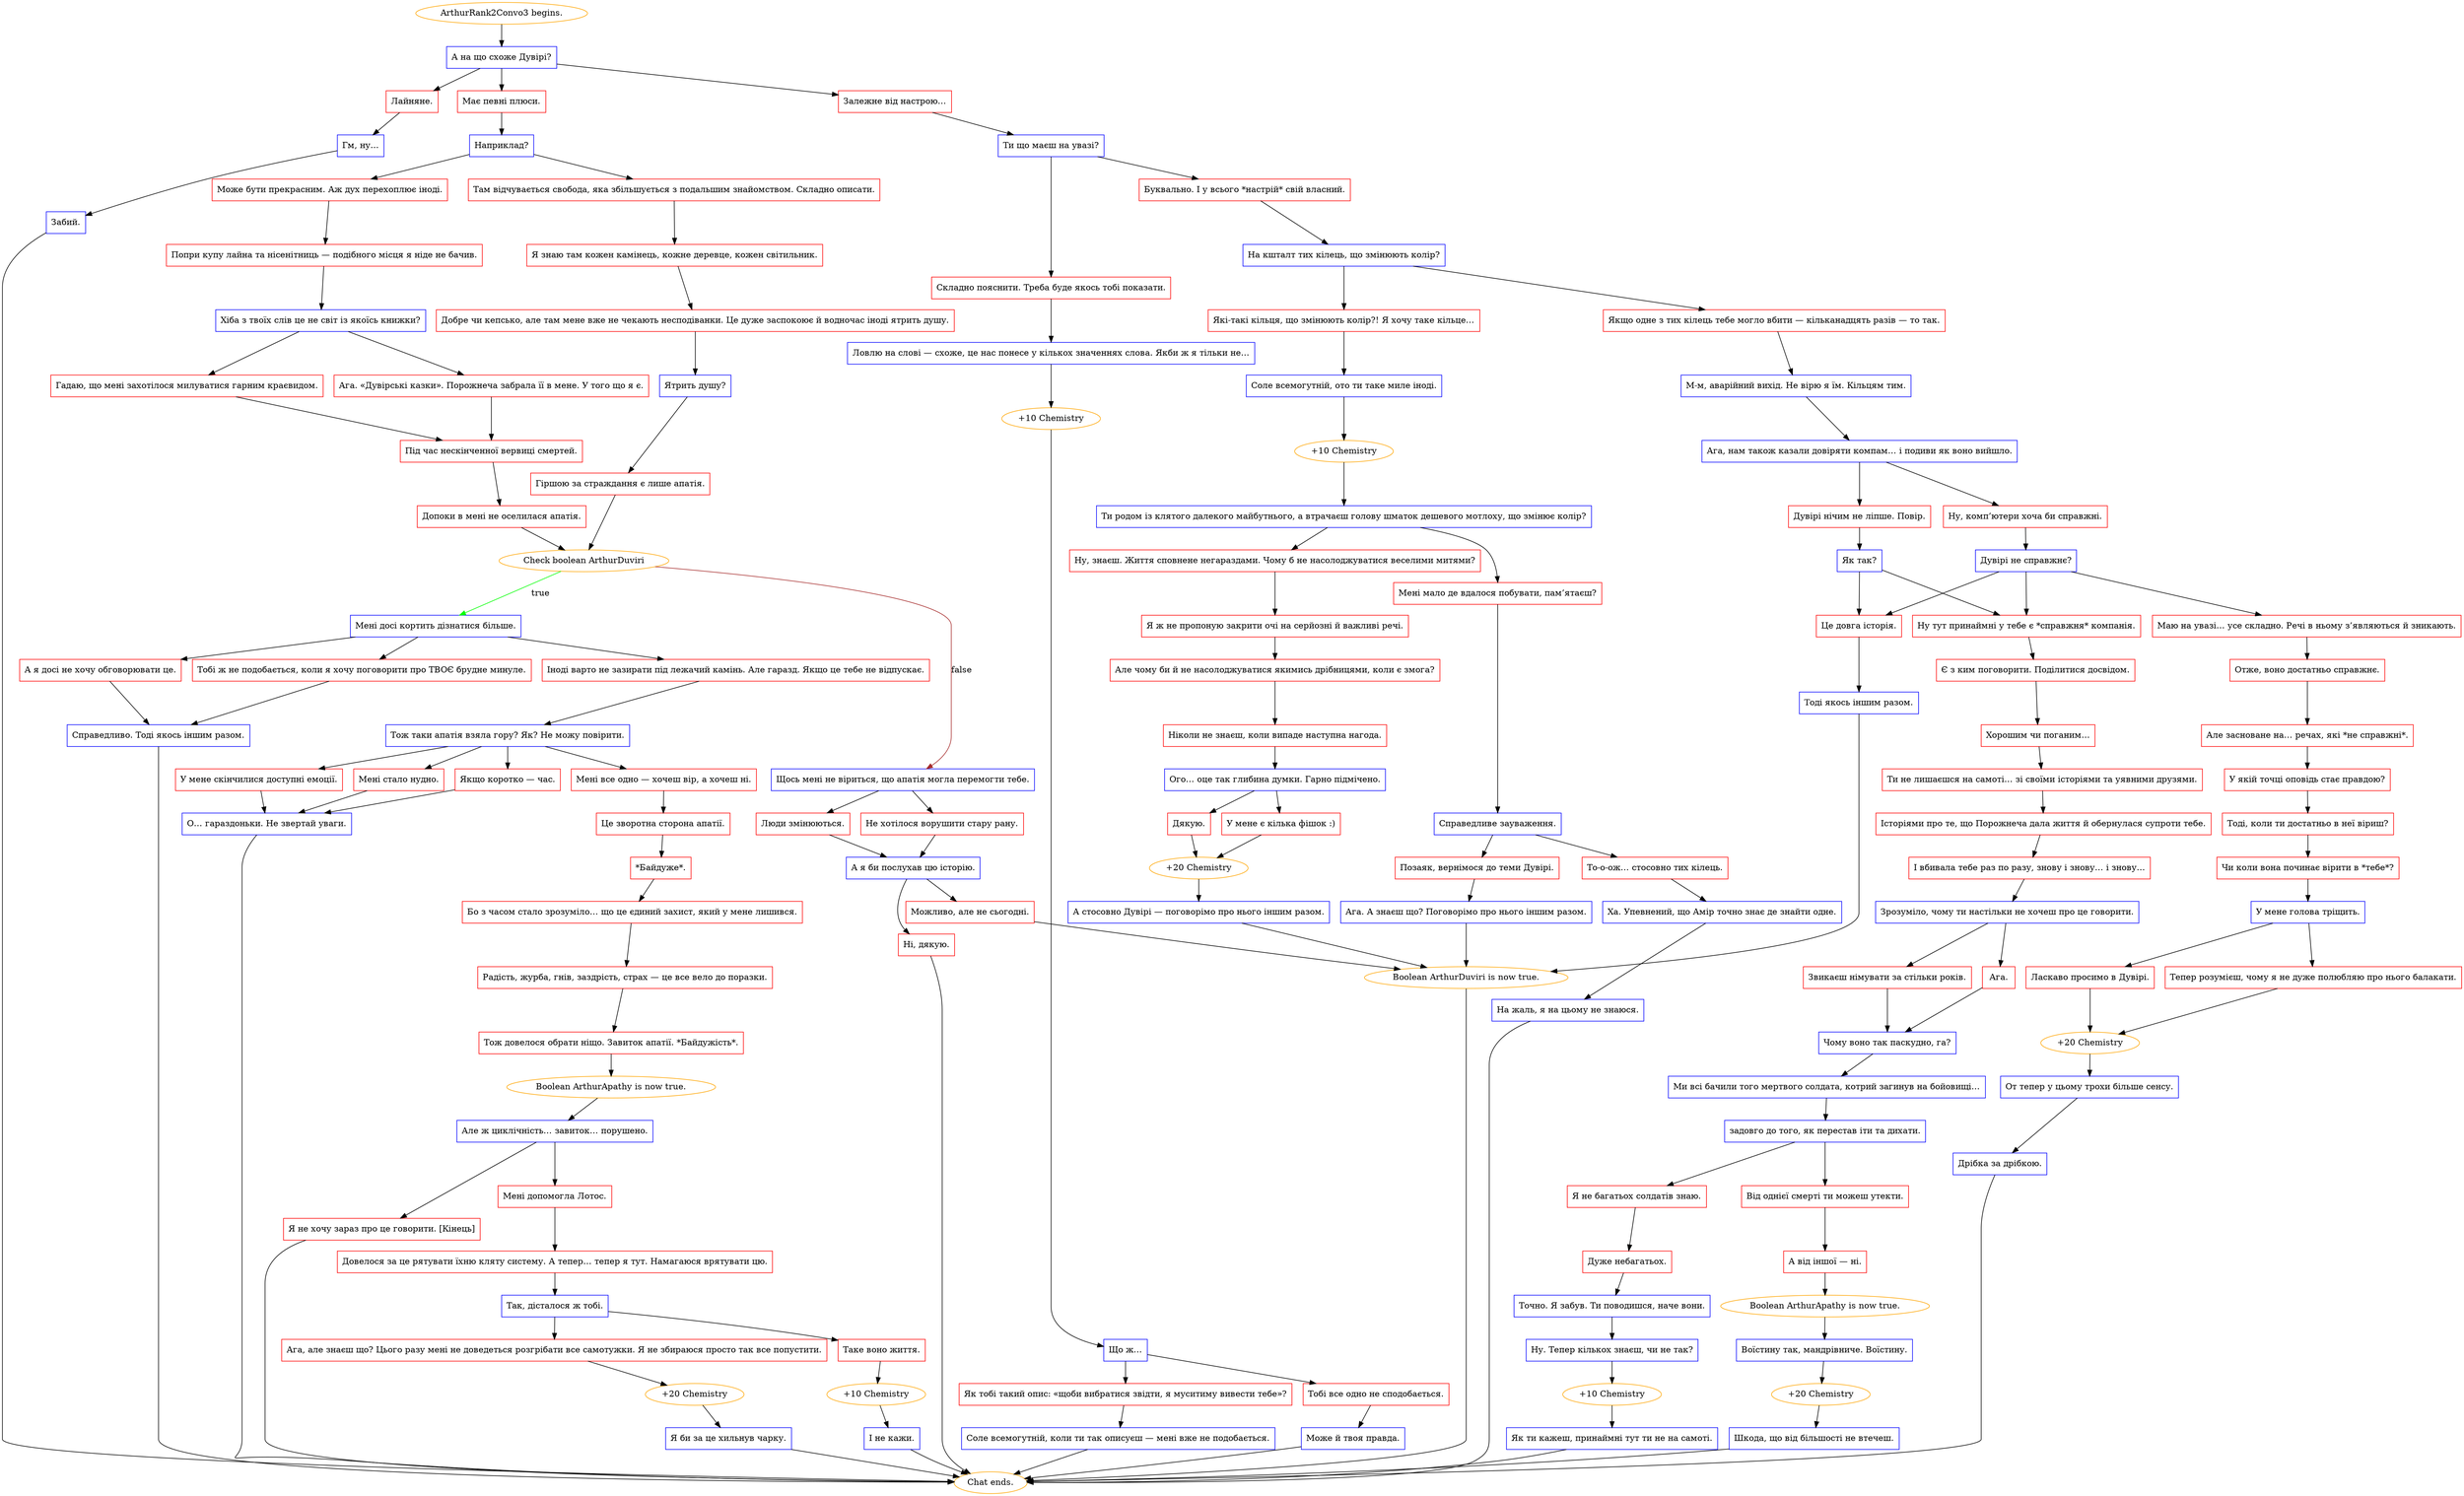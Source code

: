 digraph {
	"ArthurRank2Convo3 begins." [color=orange];
		"ArthurRank2Convo3 begins." -> j439856216;
	j439856216 [label="А на що схоже Дувірі?",shape=box,color=blue];
		j439856216 -> j3777046126;
		j439856216 -> j3741253250;
		j439856216 -> j3648614364;
	j3777046126 [label="Має певні плюси.",shape=box,color=red];
		j3777046126 -> j1982837843;
	j3741253250 [label="Залежне від настрою…",shape=box,color=red];
		j3741253250 -> j2519249443;
	j3648614364 [label="Лайняне.",shape=box,color=red];
		j3648614364 -> j1880134503;
	j1982837843 [label="Наприклад?",shape=box,color=blue];
		j1982837843 -> j1930687176;
		j1982837843 -> j739773142;
	j2519249443 [label="Ти що маєш на увазі?",shape=box,color=blue];
		j2519249443 -> j3571017616;
		j2519249443 -> j2858904254;
	j1880134503 [label="Гм, ну…",shape=box,color=blue];
		j1880134503 -> j1984113482;
	j1930687176 [label="Може бути прекрасним. Аж дух перехоплює іноді.",shape=box,color=red];
		j1930687176 -> j1928725189;
	j739773142 [label="Там відчувається свобода, яка збільшується з подальшим знайомством. Складно описати.",shape=box,color=red];
		j739773142 -> j1190761288;
	j3571017616 [label="Буквально. І у всього *настрій* свій власний.",shape=box,color=red];
		j3571017616 -> j3104552235;
	j2858904254 [label="Складно пояснити. Треба буде якось тобі показати.",shape=box,color=red];
		j2858904254 -> j649382093;
	j1984113482 [label="Забий.",shape=box,color=blue];
		j1984113482 -> "Chat ends.";
	j1928725189 [label="Попри купу лайна та нісенітниць — подібного місця я ніде не бачив.",shape=box,color=red];
		j1928725189 -> j4006223256;
	j1190761288 [label="Я знаю там кожен камінець, кожне деревце, кожен світильник.",shape=box,color=red];
		j1190761288 -> j2617789828;
	j3104552235 [label="На кшталт тих кілець, що змінюють колір?",shape=box,color=blue];
		j3104552235 -> j4197721186;
		j3104552235 -> j31531142;
	j649382093 [label="Ловлю на слові — схоже, це нас понесе у кількох значеннях слова. Якби ж я тільки не…",shape=box,color=blue];
		j649382093 -> j1551304643;
	"Chat ends." [color=orange];
	j4006223256 [label="Хіба з твоїх слів це не світ із якоїсь книжки?",shape=box,color=blue];
		j4006223256 -> j3940095569;
		j4006223256 -> j1950142922;
	j2617789828 [label="Добре чи кепсько, але там мене вже не чекають несподіванки. Це дуже заспокоює й водночас іноді ятрить душу.",shape=box,color=red];
		j2617789828 -> j1689913689;
	j4197721186 [label="Якщо одне з тих кілець тебе могло вбити — кільканадцять разів — то так.",shape=box,color=red];
		j4197721186 -> j1153016286;
	j31531142 [label="Які-такі кільця, що змінюють колір?! Я хочу таке кільце…",shape=box,color=red];
		j31531142 -> j1278250011;
	j1551304643 [label="+10 Chemistry",color=orange];
		j1551304643 -> j2413858671;
	j3940095569 [label="Ага. «Дувірські казки». Порожнеча забрала її в мене. У того що я є.",shape=box,color=red];
		j3940095569 -> j3190294402;
	j1950142922 [label="Гадаю, що мені захотілося милуватися гарним краєвидом.",shape=box,color=red];
		j1950142922 -> j3190294402;
	j1689913689 [label="Ятрить душу?",shape=box,color=blue];
		j1689913689 -> j3127105756;
	j1153016286 [label="М-м, аварійний вихід. Не вірю я їм. Кільцям тим.",shape=box,color=blue];
		j1153016286 -> j3975524184;
	j1278250011 [label="Соле всемогутній, ото ти таке миле іноді.",shape=box,color=blue];
		j1278250011 -> j2424790002;
	j2413858671 [label="Що ж…",shape=box,color=blue];
		j2413858671 -> j1774251383;
		j2413858671 -> j1277179882;
	j3190294402 [label="Під час нескінченної вервиці смертей.",shape=box,color=red];
		j3190294402 -> j294743015;
	j3127105756 [label="Гіршою за страждання є лише апатія.",shape=box,color=red];
		j3127105756 -> j3977220178;
	j3975524184 [label="Ага, нам також казали довіряти компам… і подиви як воно вийшло.",shape=box,color=blue];
		j3975524184 -> j479034272;
		j3975524184 -> j2535208003;
	j2424790002 [label="+10 Chemistry",color=orange];
		j2424790002 -> j3835553248;
	j1774251383 [label="Тобі все одно не сподобається.",shape=box,color=red];
		j1774251383 -> j1435454894;
	j1277179882 [label="Як тобі такий опис: «щоби вибратися звідти, я муситиму вивести тебе»?",shape=box,color=red];
		j1277179882 -> j1908196356;
	j294743015 [label="Допоки в мені не оселилася апатія.",shape=box,color=red];
		j294743015 -> j3977220178;
	j3977220178 [label="Check boolean ArthurDuviri",color=orange];
		j3977220178 -> j758338042 [label=true,color=green];
		j3977220178 -> j1743420624 [label=false,color=brown];
	j479034272 [label="Дувірі нічим не ліпше. Повір.",shape=box,color=red];
		j479034272 -> j761631671;
	j2535208003 [label="Ну, комп’ютери хоча би справжні.",shape=box,color=red];
		j2535208003 -> j370771241;
	j3835553248 [label="Ти родом із клятого далекого майбутнього, а втрачаєш голову шматок дешевого мотлоху, що змінює колір?",shape=box,color=blue];
		j3835553248 -> j1733932225;
		j3835553248 -> j2098880582;
	j1435454894 [label="Може й твоя правда.",shape=box,color=blue];
		j1435454894 -> "Chat ends.";
	j1908196356 [label="Соле всемогутній, коли ти так описуєш — мені вже не подобається.",shape=box,color=blue];
		j1908196356 -> "Chat ends.";
	j758338042 [label="Мені досі кортить дізнатися більше.",shape=box,color=blue];
		j758338042 -> j434532476;
		j758338042 -> j3644367663;
		j758338042 -> j923019427;
	j1743420624 [label="Щось мені не віриться, що апатія могла перемогти тебе.",shape=box,color=blue];
		j1743420624 -> j2937872070;
		j1743420624 -> j2806717858;
	j761631671 [label="Як так?",shape=box,color=blue];
		j761631671 -> j1570988619;
		j761631671 -> j272127074;
	j370771241 [label="Дувірі не справжнє?",shape=box,color=blue];
		j370771241 -> j1570988619;
		j370771241 -> j272127074;
		j370771241 -> j2453940589;
	j1733932225 [label="Ну, знаєш. Життя сповнене негараздами. Чому б не насолоджуватися веселими митями?",shape=box,color=red];
		j1733932225 -> j3284603573;
	j2098880582 [label="Мені мало де вдалося побувати, пам’ятаєш?",shape=box,color=red];
		j2098880582 -> j99381206;
	j434532476 [label="А я досі не хочу обговорювати це.",shape=box,color=red];
		j434532476 -> j1748024436;
	j3644367663 [label="Тобі ж не подобається, коли я хочу поговорити про ТВОЄ брудне минуле.",shape=box,color=red];
		j3644367663 -> j1748024436;
	j923019427 [label="Іноді варто не зазирати під лежачий камінь. Але гаразд. Якщо це тебе не відпускає.",shape=box,color=red];
		j923019427 -> j2100396710;
	j2937872070 [label="Не хотілося ворушити стару рану.",shape=box,color=red];
		j2937872070 -> j1861567374;
	j2806717858 [label="Люди змінюються.",shape=box,color=red];
		j2806717858 -> j1861567374;
	j1570988619 [label="Ну тут принаймні у тебе є *справжня* компанія.",shape=box,color=red];
		j1570988619 -> j3356467409;
	j272127074 [label="Це довга історія.",shape=box,color=red];
		j272127074 -> j1985592549;
	j2453940589 [label="Маю на увазі… усе складно. Речі в ньому з’являються й зникають.",shape=box,color=red];
		j2453940589 -> j1586845545;
	j3284603573 [label="Я ж не пропоную закрити очі на серйозні й важливі речі.",shape=box,color=red];
		j3284603573 -> j1072677916;
	j99381206 [label="Справедливе зауваження.",shape=box,color=blue];
		j99381206 -> j2188331603;
		j99381206 -> j581109673;
	j1748024436 [label="Справедливо. Тоді якось іншим разом.",shape=box,color=blue];
		j1748024436 -> "Chat ends.";
	j2100396710 [label="Тож таки апатія взяла гору? Як? Не можу повірити.",shape=box,color=blue];
		j2100396710 -> j2335644635;
		j2100396710 -> j1295873495;
		j2100396710 -> j92388584;
		j2100396710 -> j2212485569;
	j1861567374 [label="А я би послухав цю історію.",shape=box,color=blue];
		j1861567374 -> j1858875049;
		j1861567374 -> j3148412933;
	j3356467409 [label="Є з ким поговорити. Поділитися досвідом.",shape=box,color=red];
		j3356467409 -> j196280986;
	j1985592549 [label="Тоді якось іншим разом.",shape=box,color=blue];
		j1985592549 -> j1992354670;
	j1586845545 [label="Отже, воно достатньо справжнє.",shape=box,color=red];
		j1586845545 -> j1818085079;
	j1072677916 [label="Але чому би й не насолоджуватися якимись дрібницями, коли є змога?",shape=box,color=red];
		j1072677916 -> j690417230;
	j2188331603 [label="Позаяк, вернімося до теми Дувірі.",shape=box,color=red];
		j2188331603 -> j4049916074;
	j581109673 [label="То-о-ож… стосовно тих кілець.",shape=box,color=red];
		j581109673 -> j1430613777;
	j2335644635 [label="Якщо коротко — час.",shape=box,color=red];
		j2335644635 -> j4217611187;
	j1295873495 [label="Мені все одно — хочеш вір, а хочеш ні.",shape=box,color=red];
		j1295873495 -> j900983052;
	j92388584 [label="У мене скінчилися доступні емоції.",shape=box,color=red];
		j92388584 -> j4217611187;
	j2212485569 [label="Мені стало нудно.",shape=box,color=red];
		j2212485569 -> j4217611187;
	j1858875049 [label="Можливо, але не сьогодні.",shape=box,color=red];
		j1858875049 -> j1992354670;
	j3148412933 [label="Ні, дякую.",shape=box,color=red];
		j3148412933 -> "Chat ends.";
	j196280986 [label="Хорошим чи поганим…",shape=box,color=red];
		j196280986 -> j35624294;
	j1992354670 [label="Boolean ArthurDuviri is now true.",color=orange];
		j1992354670 -> "Chat ends.";
	j1818085079 [label="Але засноване на… речах, які *не справжні*.",shape=box,color=red];
		j1818085079 -> j1675968084;
	j690417230 [label="Ніколи не знаєш, коли випаде наступна нагода.",shape=box,color=red];
		j690417230 -> j837800384;
	j4049916074 [label="Ага. А знаєш що? Поговорімо про нього іншим разом.",shape=box,color=blue];
		j4049916074 -> j1992354670;
	j1430613777 [label="Ха. Упевнений, що Амір точно знає де знайти одне.",shape=box,color=blue];
		j1430613777 -> j2221000865;
	j4217611187 [label="О… гараздоньки. Не звертай уваги.",shape=box,color=blue];
		j4217611187 -> "Chat ends.";
	j900983052 [label="Це зворотна сторона апатії.",shape=box,color=red];
		j900983052 -> j1473279029;
	j35624294 [label="Ти не лишаєшся на самоті… зі своїми історіями та уявними друзями.",shape=box,color=red];
		j35624294 -> j3402012662;
	j1675968084 [label="У якій точці оповідь стає правдою?",shape=box,color=red];
		j1675968084 -> j1010529498;
	j837800384 [label="Ого… оце так глибина думки. Гарно підмічено.",shape=box,color=blue];
		j837800384 -> j1367004197;
		j837800384 -> j538739992;
	j2221000865 [label="На жаль, я на цьому не знаюся.",shape=box,color=blue];
		j2221000865 -> "Chat ends.";
	j1473279029 [label="*Байдуже*.",shape=box,color=red];
		j1473279029 -> j1241857223;
	j3402012662 [label="Історіями про те, що Порожнеча дала життя й обернулася супроти тебе.",shape=box,color=red];
		j3402012662 -> j2458261096;
	j1010529498 [label="Тоді, коли ти достатньо в неї віриш?",shape=box,color=red];
		j1010529498 -> j3154922511;
	j1367004197 [label="Дякую.",shape=box,color=red];
		j1367004197 -> j706204812;
	j538739992 [label="У мене є кілька фішок :)",shape=box,color=red];
		j538739992 -> j706204812;
	j1241857223 [label="Бо з часом стало зрозуміло… що це єдиний захист, який у мене лишився.",shape=box,color=red];
		j1241857223 -> j2800758311;
	j2458261096 [label="І вбивала тебе раз по разу, знову і знову… і знову…",shape=box,color=red];
		j2458261096 -> j3632737197;
	j3154922511 [label="Чи коли вона починає вірити в *тебе*?",shape=box,color=red];
		j3154922511 -> j1955259171;
	j706204812 [label="+20 Chemistry",color=orange];
		j706204812 -> j458216044;
	j2800758311 [label="Радість, журба, гнів, заздрість, страх — це все вело до поразки.",shape=box,color=red];
		j2800758311 -> j1368662526;
	j3632737197 [label="Зрозуміло, чому ти настільки не хочеш про це говорити.",shape=box,color=blue];
		j3632737197 -> j945918827;
		j3632737197 -> j2183306407;
	j1955259171 [label="У мене голова тріщить.",shape=box,color=blue];
		j1955259171 -> j2240023260;
		j1955259171 -> j1932585537;
	j458216044 [label="А стосовно Дувірі — поговорімо про нього іншим разом.",shape=box,color=blue];
		j458216044 -> j1992354670;
	j1368662526 [label="Тож довелося обрати ніщо. Завиток апатії. *Байдужість*.",shape=box,color=red];
		j1368662526 -> j3118492676;
	j945918827 [label="Ага.",shape=box,color=red];
		j945918827 -> j593080224;
	j2183306407 [label="Звикаєш німувати за стільки років.",shape=box,color=red];
		j2183306407 -> j593080224;
	j2240023260 [label="Ласкаво просимо в Дувірі.",shape=box,color=red];
		j2240023260 -> j2803410697;
	j1932585537 [label="Тепер розумієш, чому я не дуже полюбляю про нього балакати.",shape=box,color=red];
		j1932585537 -> j2803410697;
	j3118492676 [label="Boolean ArthurApathy is now true.",color=orange];
		j3118492676 -> j4115476262;
	j593080224 [label="Чому воно так паскудно, га?",shape=box,color=blue];
		j593080224 -> j135469325;
	j2803410697 [label="+20 Chemistry",color=orange];
		j2803410697 -> j2821049406;
	j4115476262 [label="Але ж циклічність… завиток… порушено.",shape=box,color=blue];
		j4115476262 -> j3092518393;
		j4115476262 -> j1696138266;
	j135469325 [label="Ми всі бачили того мертвого солдата, котрий загинув на бойовищі…",shape=box,color=blue];
		j135469325 -> j2905924490;
	j2821049406 [label="От тепер у цьому трохи більше сенсу.",shape=box,color=blue];
		j2821049406 -> j2043283721;
	j3092518393 [label="Мені допомогла Лотос.",shape=box,color=red];
		j3092518393 -> j1154397397;
	j1696138266 [label="Я не хочу зараз про це говорити. [Кінець]",shape=box,color=red];
		j1696138266 -> "Chat ends.";
	j2905924490 [label="задовго до того, як перестав іти та дихати.",shape=box,color=blue];
		j2905924490 -> j367824568;
		j2905924490 -> j587124388;
	j2043283721 [label="Дрібка за дрібкою.",shape=box,color=blue];
		j2043283721 -> "Chat ends.";
	j1154397397 [label="Довелося за це рятувати їхню кляту систему. А тепер… тепер я тут. Намагаюся врятувати цю.",shape=box,color=red];
		j1154397397 -> j3512316262;
	j367824568 [label="Від однієї смерті ти можеш утекти.",shape=box,color=red];
		j367824568 -> j1063758142;
	j587124388 [label="Я не багатьох солдатів знаю.",shape=box,color=red];
		j587124388 -> j1105081480;
	j3512316262 [label="Так, дісталося ж тобі.",shape=box,color=blue];
		j3512316262 -> j3094843258;
		j3512316262 -> j1043400459;
	j1063758142 [label="А від іншої — ні.",shape=box,color=red];
		j1063758142 -> j2684453844;
	j1105081480 [label="Дуже небагатьох.",shape=box,color=red];
		j1105081480 -> j2264965645;
	j3094843258 [label="Таке воно життя.",shape=box,color=red];
		j3094843258 -> j907301982;
	j1043400459 [label="Ага, але знаєш що? Цього разу мені не доведеться розгрібати все самотужки. Я не збираюся просто так все попустити.",shape=box,color=red];
		j1043400459 -> j3060931458;
	j2684453844 [label="Boolean ArthurApathy is now true.",color=orange];
		j2684453844 -> j1031994651;
	j2264965645 [label="Точно. Я забув. Ти поводишся, наче вони.",shape=box,color=blue];
		j2264965645 -> j523490506;
	j907301982 [label="+10 Chemistry",color=orange];
		j907301982 -> j4103516611;
	j3060931458 [label="+20 Chemistry",color=orange];
		j3060931458 -> j3872647223;
	j1031994651 [label="Воїстину так, мандрівниче. Воїстину.",shape=box,color=blue];
		j1031994651 -> j3613025902;
	j523490506 [label="Ну. Тепер кількох знаєш, чи не так?",shape=box,color=blue];
		j523490506 -> j792898936;
	j4103516611 [label="І не кажи.",shape=box,color=blue];
		j4103516611 -> "Chat ends.";
	j3872647223 [label="Я би за це хильнув чарку.",shape=box,color=blue];
		j3872647223 -> "Chat ends.";
	j3613025902 [label="+20 Chemistry",color=orange];
		j3613025902 -> j1438176760;
	j792898936 [label="+10 Chemistry",color=orange];
		j792898936 -> j3771983892;
	j1438176760 [label="Шкода, що від більшості не втечеш.",shape=box,color=blue];
		j1438176760 -> "Chat ends.";
	j3771983892 [label="Як ти кажеш, принаймні тут ти не на самоті.",shape=box,color=blue];
		j3771983892 -> "Chat ends.";
}